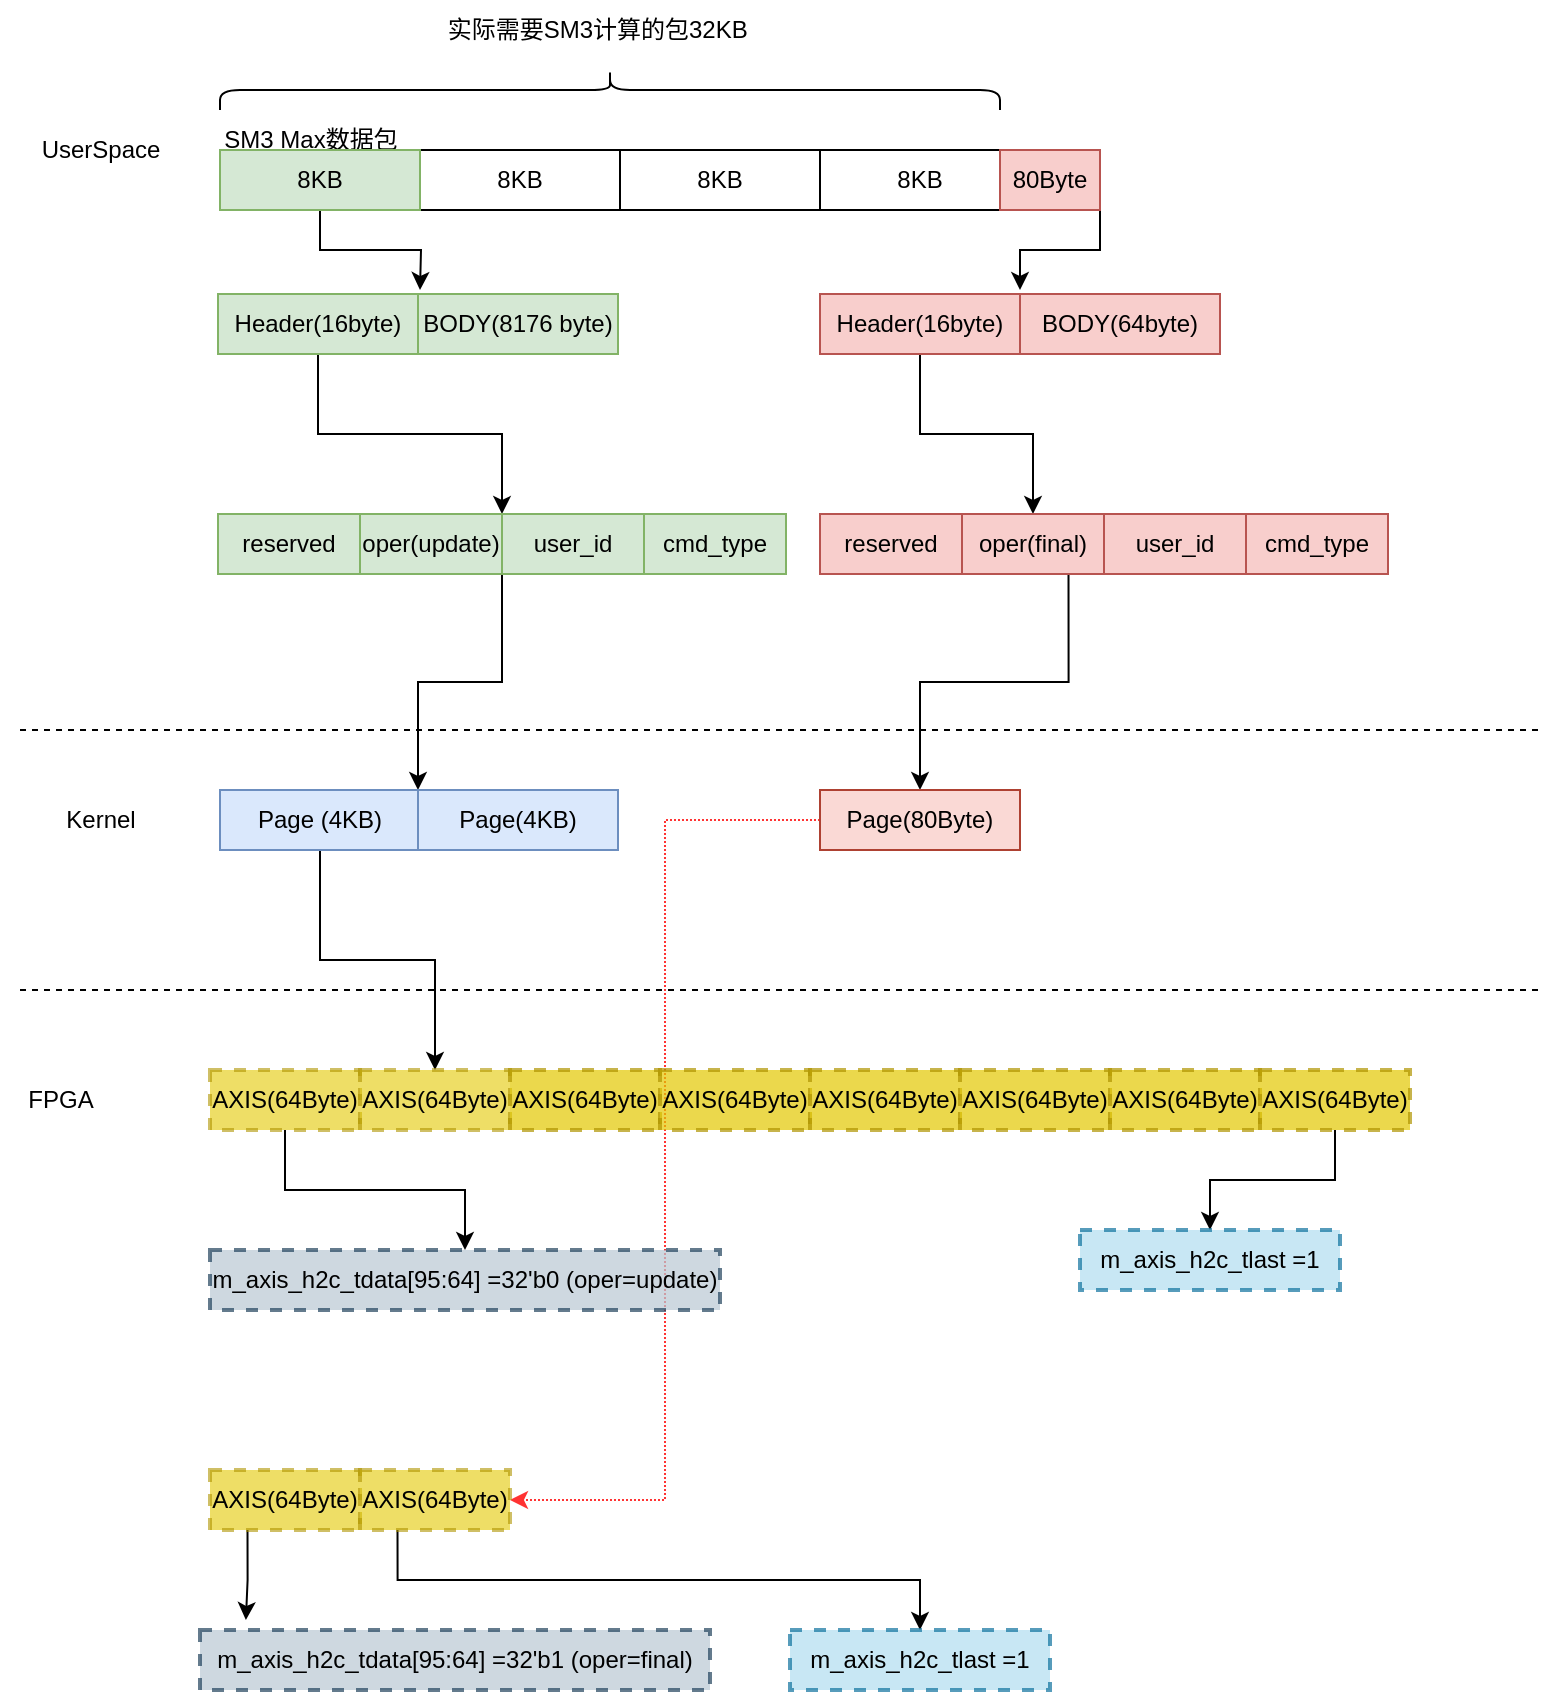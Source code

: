 <mxfile version="20.0.4" type="github">
  <diagram id="JDbjzZjRQLVRVQ9Avx7f" name="Page-1">
    <mxGraphModel dx="1422" dy="762" grid="1" gridSize="10" guides="1" tooltips="1" connect="1" arrows="1" fold="1" page="1" pageScale="1" pageWidth="827" pageHeight="1169" math="0" shadow="0">
      <root>
        <mxCell id="0" />
        <mxCell id="1" parent="0" />
        <mxCell id="zyb1vxMaMhKt3eVz_rQT-1" value="8KB" style="rounded=0;whiteSpace=wrap;html=1;fillColor=#d5e8d4;strokeColor=#82b366;" vertex="1" parent="1">
          <mxGeometry x="140" y="150" width="100" height="30" as="geometry" />
        </mxCell>
        <mxCell id="zyb1vxMaMhKt3eVz_rQT-2" value="8KB" style="rounded=0;whiteSpace=wrap;html=1;" vertex="1" parent="1">
          <mxGeometry x="240" y="150" width="100" height="30" as="geometry" />
        </mxCell>
        <mxCell id="zyb1vxMaMhKt3eVz_rQT-3" value="8KB" style="rounded=0;whiteSpace=wrap;html=1;" vertex="1" parent="1">
          <mxGeometry x="340" y="150" width="100" height="30" as="geometry" />
        </mxCell>
        <mxCell id="zyb1vxMaMhKt3eVz_rQT-31" value="" style="edgeStyle=orthogonalEdgeStyle;rounded=0;orthogonalLoop=1;jettySize=auto;html=1;" edge="1" parent="1" source="zyb1vxMaMhKt3eVz_rQT-4">
          <mxGeometry relative="1" as="geometry">
            <mxPoint x="540" y="220" as="targetPoint" />
            <Array as="points">
              <mxPoint x="580" y="165" />
              <mxPoint x="580" y="200" />
              <mxPoint x="540" y="200" />
            </Array>
          </mxGeometry>
        </mxCell>
        <mxCell id="zyb1vxMaMhKt3eVz_rQT-4" value="8KB" style="rounded=0;whiteSpace=wrap;html=1;" vertex="1" parent="1">
          <mxGeometry x="440" y="150" width="100" height="30" as="geometry" />
        </mxCell>
        <mxCell id="zyb1vxMaMhKt3eVz_rQT-5" value="" style="shape=curlyBracket;whiteSpace=wrap;html=1;rounded=1;rotation=90;" vertex="1" parent="1">
          <mxGeometry x="325" y="-75" width="20" height="390" as="geometry" />
        </mxCell>
        <mxCell id="zyb1vxMaMhKt3eVz_rQT-6" value="实际需要SM3计算的包32KB&amp;nbsp;" style="text;html=1;align=center;verticalAlign=middle;resizable=0;points=[];autosize=1;strokeColor=none;fillColor=none;" vertex="1" parent="1">
          <mxGeometry x="240" y="75" width="180" height="30" as="geometry" />
        </mxCell>
        <mxCell id="zyb1vxMaMhKt3eVz_rQT-8" value="SM3 Max数据包" style="text;html=1;align=center;verticalAlign=middle;resizable=0;points=[];autosize=1;strokeColor=none;fillColor=none;" vertex="1" parent="1">
          <mxGeometry x="130" y="130" width="110" height="30" as="geometry" />
        </mxCell>
        <mxCell id="zyb1vxMaMhKt3eVz_rQT-10" value="UserSpace" style="text;html=1;align=center;verticalAlign=middle;resizable=0;points=[];autosize=1;strokeColor=none;fillColor=none;" vertex="1" parent="1">
          <mxGeometry x="40" y="135" width="80" height="30" as="geometry" />
        </mxCell>
        <mxCell id="zyb1vxMaMhKt3eVz_rQT-11" value="" style="endArrow=none;dashed=1;html=1;rounded=0;" edge="1" parent="1">
          <mxGeometry width="50" height="50" relative="1" as="geometry">
            <mxPoint x="40" y="440" as="sourcePoint" />
            <mxPoint x="800" y="440" as="targetPoint" />
          </mxGeometry>
        </mxCell>
        <mxCell id="zyb1vxMaMhKt3eVz_rQT-16" style="edgeStyle=orthogonalEdgeStyle;rounded=0;orthogonalLoop=1;jettySize=auto;html=1;exitX=0.5;exitY=1;exitDx=0;exitDy=0;" edge="1" parent="1" source="zyb1vxMaMhKt3eVz_rQT-13">
          <mxGeometry relative="1" as="geometry">
            <mxPoint x="240" y="220" as="targetPoint" />
          </mxGeometry>
        </mxCell>
        <mxCell id="zyb1vxMaMhKt3eVz_rQT-13" value="8KB" style="rounded=0;whiteSpace=wrap;html=1;fillColor=#d5e8d4;strokeColor=#82b366;" vertex="1" parent="1">
          <mxGeometry x="140" y="150" width="100" height="30" as="geometry" />
        </mxCell>
        <mxCell id="zyb1vxMaMhKt3eVz_rQT-24" style="edgeStyle=orthogonalEdgeStyle;rounded=0;orthogonalLoop=1;jettySize=auto;html=1;exitX=0.5;exitY=1;exitDx=0;exitDy=0;entryX=1;entryY=0;entryDx=0;entryDy=0;" edge="1" parent="1" source="zyb1vxMaMhKt3eVz_rQT-14" target="zyb1vxMaMhKt3eVz_rQT-21">
          <mxGeometry relative="1" as="geometry" />
        </mxCell>
        <mxCell id="zyb1vxMaMhKt3eVz_rQT-14" value="Header(16byte)" style="rounded=0;whiteSpace=wrap;html=1;fillColor=#d5e8d4;strokeColor=#82b366;" vertex="1" parent="1">
          <mxGeometry x="139" y="222" width="100" height="30" as="geometry" />
        </mxCell>
        <mxCell id="zyb1vxMaMhKt3eVz_rQT-15" value="BODY(8176 byte)" style="rounded=0;whiteSpace=wrap;html=1;fillColor=#d5e8d4;strokeColor=#82b366;" vertex="1" parent="1">
          <mxGeometry x="239" y="222" width="100" height="30" as="geometry" />
        </mxCell>
        <mxCell id="zyb1vxMaMhKt3eVz_rQT-17" value="reserved" style="rounded=0;whiteSpace=wrap;html=1;fillColor=#d5e8d4;strokeColor=#82b366;" vertex="1" parent="1">
          <mxGeometry x="139" y="332" width="71" height="30" as="geometry" />
        </mxCell>
        <mxCell id="zyb1vxMaMhKt3eVz_rQT-21" value="oper(update)" style="rounded=0;whiteSpace=wrap;html=1;fillColor=#d5e8d4;strokeColor=#82b366;" vertex="1" parent="1">
          <mxGeometry x="210" y="332" width="71" height="30" as="geometry" />
        </mxCell>
        <mxCell id="zyb1vxMaMhKt3eVz_rQT-36" style="edgeStyle=orthogonalEdgeStyle;rounded=0;orthogonalLoop=1;jettySize=auto;html=1;exitX=0;exitY=1;exitDx=0;exitDy=0;entryX=0;entryY=0;entryDx=0;entryDy=0;" edge="1" parent="1" source="zyb1vxMaMhKt3eVz_rQT-22" target="zyb1vxMaMhKt3eVz_rQT-35">
          <mxGeometry relative="1" as="geometry" />
        </mxCell>
        <mxCell id="zyb1vxMaMhKt3eVz_rQT-22" value="user_id" style="rounded=0;whiteSpace=wrap;html=1;fillColor=#d5e8d4;strokeColor=#82b366;" vertex="1" parent="1">
          <mxGeometry x="281" y="332" width="71" height="30" as="geometry" />
        </mxCell>
        <mxCell id="zyb1vxMaMhKt3eVz_rQT-23" value="cmd_type" style="rounded=0;whiteSpace=wrap;html=1;fillColor=#d5e8d4;strokeColor=#82b366;" vertex="1" parent="1">
          <mxGeometry x="352" y="332" width="71" height="30" as="geometry" />
        </mxCell>
        <mxCell id="zyb1vxMaMhKt3eVz_rQT-32" value="" style="edgeStyle=orthogonalEdgeStyle;rounded=0;orthogonalLoop=1;jettySize=auto;html=1;" edge="1" parent="1" source="zyb1vxMaMhKt3eVz_rQT-25" target="zyb1vxMaMhKt3eVz_rQT-28">
          <mxGeometry relative="1" as="geometry" />
        </mxCell>
        <mxCell id="zyb1vxMaMhKt3eVz_rQT-25" value="Header(16byte)" style="rounded=0;whiteSpace=wrap;html=1;fillColor=#f8cecc;strokeColor=#b85450;" vertex="1" parent="1">
          <mxGeometry x="440" y="222" width="100" height="30" as="geometry" />
        </mxCell>
        <mxCell id="zyb1vxMaMhKt3eVz_rQT-26" value="BODY(64byte)" style="rounded=0;whiteSpace=wrap;html=1;fillColor=#f8cecc;strokeColor=#b85450;" vertex="1" parent="1">
          <mxGeometry x="540" y="222" width="100" height="30" as="geometry" />
        </mxCell>
        <mxCell id="zyb1vxMaMhKt3eVz_rQT-27" value="reserved" style="rounded=0;whiteSpace=wrap;html=1;fillColor=#f8cecc;strokeColor=#b85450;" vertex="1" parent="1">
          <mxGeometry x="440" y="332" width="71" height="30" as="geometry" />
        </mxCell>
        <mxCell id="zyb1vxMaMhKt3eVz_rQT-39" style="edgeStyle=orthogonalEdgeStyle;rounded=0;orthogonalLoop=1;jettySize=auto;html=1;exitX=0.75;exitY=1;exitDx=0;exitDy=0;entryX=0.5;entryY=0;entryDx=0;entryDy=0;" edge="1" parent="1" source="zyb1vxMaMhKt3eVz_rQT-28" target="zyb1vxMaMhKt3eVz_rQT-38">
          <mxGeometry relative="1" as="geometry" />
        </mxCell>
        <mxCell id="zyb1vxMaMhKt3eVz_rQT-28" value="oper(final)" style="rounded=0;whiteSpace=wrap;html=1;fillColor=#f8cecc;strokeColor=#b85450;" vertex="1" parent="1">
          <mxGeometry x="511" y="332" width="71" height="30" as="geometry" />
        </mxCell>
        <mxCell id="zyb1vxMaMhKt3eVz_rQT-29" value="user_id" style="rounded=0;whiteSpace=wrap;html=1;fillColor=#f8cecc;strokeColor=#b85450;" vertex="1" parent="1">
          <mxGeometry x="582" y="332" width="71" height="30" as="geometry" />
        </mxCell>
        <mxCell id="zyb1vxMaMhKt3eVz_rQT-30" value="cmd_type" style="rounded=0;whiteSpace=wrap;html=1;fillColor=#f8cecc;strokeColor=#b85450;" vertex="1" parent="1">
          <mxGeometry x="653" y="332" width="71" height="30" as="geometry" />
        </mxCell>
        <mxCell id="zyb1vxMaMhKt3eVz_rQT-33" value="Kernel" style="text;html=1;align=center;verticalAlign=middle;resizable=0;points=[];autosize=1;strokeColor=none;fillColor=none;" vertex="1" parent="1">
          <mxGeometry x="50" y="470" width="60" height="30" as="geometry" />
        </mxCell>
        <mxCell id="zyb1vxMaMhKt3eVz_rQT-61" value="" style="edgeStyle=orthogonalEdgeStyle;rounded=0;orthogonalLoop=1;jettySize=auto;html=1;" edge="1" parent="1" source="zyb1vxMaMhKt3eVz_rQT-34" target="zyb1vxMaMhKt3eVz_rQT-46">
          <mxGeometry relative="1" as="geometry" />
        </mxCell>
        <mxCell id="zyb1vxMaMhKt3eVz_rQT-34" value="Page (4KB)" style="rounded=0;whiteSpace=wrap;html=1;fillColor=#dae8fc;strokeColor=#6c8ebf;" vertex="1" parent="1">
          <mxGeometry x="140" y="470" width="100" height="30" as="geometry" />
        </mxCell>
        <mxCell id="zyb1vxMaMhKt3eVz_rQT-35" value="Page(4KB)" style="rounded=0;whiteSpace=wrap;html=1;fillColor=#dae8fc;strokeColor=#6c8ebf;" vertex="1" parent="1">
          <mxGeometry x="239" y="470" width="100" height="30" as="geometry" />
        </mxCell>
        <mxCell id="zyb1vxMaMhKt3eVz_rQT-37" value="80Byte" style="rounded=0;whiteSpace=wrap;html=1;fillColor=#f8cecc;strokeColor=#b85450;" vertex="1" parent="1">
          <mxGeometry x="530" y="150" width="50" height="30" as="geometry" />
        </mxCell>
        <mxCell id="zyb1vxMaMhKt3eVz_rQT-64" style="edgeStyle=orthogonalEdgeStyle;rounded=0;orthogonalLoop=1;jettySize=auto;html=1;entryX=1;entryY=0.5;entryDx=0;entryDy=0;dashed=1;dashPattern=1 1;strokeColor=#FF3333;" edge="1" parent="1" source="zyb1vxMaMhKt3eVz_rQT-38" target="zyb1vxMaMhKt3eVz_rQT-63">
          <mxGeometry relative="1" as="geometry" />
        </mxCell>
        <mxCell id="zyb1vxMaMhKt3eVz_rQT-38" value="Page(80Byte)" style="rounded=0;whiteSpace=wrap;html=1;fillColor=#fad9d5;strokeColor=#ae4132;" vertex="1" parent="1">
          <mxGeometry x="440" y="470" width="100" height="30" as="geometry" />
        </mxCell>
        <mxCell id="zyb1vxMaMhKt3eVz_rQT-40" value="" style="endArrow=none;dashed=1;html=1;rounded=0;" edge="1" parent="1">
          <mxGeometry width="50" height="50" relative="1" as="geometry">
            <mxPoint x="40" y="570" as="sourcePoint" />
            <mxPoint x="800" y="570" as="targetPoint" />
          </mxGeometry>
        </mxCell>
        <mxCell id="zyb1vxMaMhKt3eVz_rQT-41" value="FPGA" style="text;html=1;align=center;verticalAlign=middle;resizable=0;points=[];autosize=1;strokeColor=none;fillColor=none;" vertex="1" parent="1">
          <mxGeometry x="30" y="610" width="60" height="30" as="geometry" />
        </mxCell>
        <mxCell id="zyb1vxMaMhKt3eVz_rQT-60" value="" style="edgeStyle=orthogonalEdgeStyle;rounded=0;orthogonalLoop=1;jettySize=auto;html=1;" edge="1" parent="1" source="zyb1vxMaMhKt3eVz_rQT-42" target="zyb1vxMaMhKt3eVz_rQT-59">
          <mxGeometry relative="1" as="geometry" />
        </mxCell>
        <mxCell id="zyb1vxMaMhKt3eVz_rQT-42" value="AXIS(64Byte)" style="rounded=0;whiteSpace=wrap;html=1;fillColor=#e3c800;strokeColor=#B09500;fontColor=#000000;dashed=1;strokeWidth=2;opacity=60;" vertex="1" parent="1">
          <mxGeometry x="135" y="610" width="75" height="30" as="geometry" />
        </mxCell>
        <mxCell id="zyb1vxMaMhKt3eVz_rQT-46" value="AXIS(64Byte)" style="rounded=0;whiteSpace=wrap;html=1;fillColor=#e3c800;strokeColor=#B09500;fontColor=#000000;dashed=1;strokeWidth=2;opacity=60;" vertex="1" parent="1">
          <mxGeometry x="210" y="610" width="75" height="30" as="geometry" />
        </mxCell>
        <mxCell id="zyb1vxMaMhKt3eVz_rQT-47" value="AXIS(64Byte)" style="rounded=0;whiteSpace=wrap;html=1;fillColor=#e3c800;strokeColor=#B09500;fontColor=#000000;dashed=1;strokeWidth=2;opacity=70;" vertex="1" parent="1">
          <mxGeometry x="285" y="610" width="75" height="30" as="geometry" />
        </mxCell>
        <mxCell id="zyb1vxMaMhKt3eVz_rQT-48" value="AXIS(64Byte)" style="rounded=0;whiteSpace=wrap;html=1;fillColor=#e3c800;strokeColor=#B09500;fontColor=#000000;dashed=1;strokeWidth=2;opacity=70;" vertex="1" parent="1">
          <mxGeometry x="360" y="610" width="75" height="30" as="geometry" />
        </mxCell>
        <mxCell id="zyb1vxMaMhKt3eVz_rQT-53" value="AXIS(64Byte)" style="rounded=0;whiteSpace=wrap;html=1;fillColor=#e3c800;strokeColor=#B09500;fontColor=#000000;dashed=1;strokeWidth=2;opacity=70;" vertex="1" parent="1">
          <mxGeometry x="435" y="610" width="75" height="30" as="geometry" />
        </mxCell>
        <mxCell id="zyb1vxMaMhKt3eVz_rQT-54" value="AXIS(64Byte)" style="rounded=0;whiteSpace=wrap;html=1;fillColor=#e3c800;strokeColor=#B09500;fontColor=#000000;dashed=1;strokeWidth=2;opacity=70;" vertex="1" parent="1">
          <mxGeometry x="510" y="610" width="75" height="30" as="geometry" />
        </mxCell>
        <mxCell id="zyb1vxMaMhKt3eVz_rQT-55" value="AXIS(64Byte)" style="rounded=0;whiteSpace=wrap;html=1;fillColor=#e3c800;strokeColor=#B09500;fontColor=#000000;dashed=1;strokeWidth=2;opacity=70;" vertex="1" parent="1">
          <mxGeometry x="585" y="610" width="75" height="30" as="geometry" />
        </mxCell>
        <mxCell id="zyb1vxMaMhKt3eVz_rQT-58" value="" style="edgeStyle=orthogonalEdgeStyle;rounded=0;orthogonalLoop=1;jettySize=auto;html=1;" edge="1" parent="1" source="zyb1vxMaMhKt3eVz_rQT-56" target="zyb1vxMaMhKt3eVz_rQT-57">
          <mxGeometry relative="1" as="geometry" />
        </mxCell>
        <mxCell id="zyb1vxMaMhKt3eVz_rQT-56" value="AXIS(64Byte)" style="rounded=0;whiteSpace=wrap;html=1;fillColor=#e3c800;strokeColor=#B09500;fontColor=#000000;dashed=1;strokeWidth=2;opacity=70;" vertex="1" parent="1">
          <mxGeometry x="660" y="610" width="75" height="30" as="geometry" />
        </mxCell>
        <mxCell id="zyb1vxMaMhKt3eVz_rQT-57" value="m_axis_h2c_tlast =1" style="rounded=0;whiteSpace=wrap;html=1;dashed=1;strokeWidth=2;opacity=70;fillColor=#b1ddf0;strokeColor=#10739e;" vertex="1" parent="1">
          <mxGeometry x="570" y="690" width="130" height="30" as="geometry" />
        </mxCell>
        <mxCell id="zyb1vxMaMhKt3eVz_rQT-59" value="m_axis_h2c_tdata[95:64] =32&#39;b0 (oper=update)" style="rounded=0;whiteSpace=wrap;html=1;dashed=1;strokeWidth=2;opacity=70;fillColor=#bac8d3;strokeColor=#23445d;" vertex="1" parent="1">
          <mxGeometry x="135" y="700" width="255" height="30" as="geometry" />
        </mxCell>
        <mxCell id="zyb1vxMaMhKt3eVz_rQT-71" style="edgeStyle=orthogonalEdgeStyle;rounded=0;orthogonalLoop=1;jettySize=auto;html=1;exitX=0.25;exitY=1;exitDx=0;exitDy=0;entryX=0.09;entryY=-0.167;entryDx=0;entryDy=0;entryPerimeter=0;" edge="1" parent="1" source="zyb1vxMaMhKt3eVz_rQT-62" target="zyb1vxMaMhKt3eVz_rQT-65">
          <mxGeometry relative="1" as="geometry" />
        </mxCell>
        <mxCell id="zyb1vxMaMhKt3eVz_rQT-62" value="AXIS(64Byte)" style="rounded=0;whiteSpace=wrap;html=1;fillColor=#e3c800;strokeColor=#B09500;fontColor=#000000;dashed=1;strokeWidth=2;opacity=60;" vertex="1" parent="1">
          <mxGeometry x="135" y="810" width="75" height="30" as="geometry" />
        </mxCell>
        <mxCell id="zyb1vxMaMhKt3eVz_rQT-69" style="edgeStyle=orthogonalEdgeStyle;rounded=0;orthogonalLoop=1;jettySize=auto;html=1;exitX=0.25;exitY=1;exitDx=0;exitDy=0;" edge="1" parent="1" source="zyb1vxMaMhKt3eVz_rQT-63" target="zyb1vxMaMhKt3eVz_rQT-67">
          <mxGeometry relative="1" as="geometry" />
        </mxCell>
        <mxCell id="zyb1vxMaMhKt3eVz_rQT-63" value="AXIS(64Byte)" style="rounded=0;whiteSpace=wrap;html=1;fillColor=#e3c800;strokeColor=#B09500;fontColor=#000000;dashed=1;strokeWidth=2;opacity=60;" vertex="1" parent="1">
          <mxGeometry x="210" y="810" width="75" height="30" as="geometry" />
        </mxCell>
        <mxCell id="zyb1vxMaMhKt3eVz_rQT-65" value="m_axis_h2c_tdata[95:64] =32&#39;b1 (oper=final)" style="rounded=0;whiteSpace=wrap;html=1;dashed=1;strokeWidth=2;opacity=70;fillColor=#bac8d3;strokeColor=#23445d;" vertex="1" parent="1">
          <mxGeometry x="130" y="890" width="255" height="30" as="geometry" />
        </mxCell>
        <mxCell id="zyb1vxMaMhKt3eVz_rQT-67" value="m_axis_h2c_tlast =1" style="rounded=0;whiteSpace=wrap;html=1;dashed=1;strokeWidth=2;opacity=70;fillColor=#b1ddf0;strokeColor=#10739e;" vertex="1" parent="1">
          <mxGeometry x="425" y="890" width="130" height="30" as="geometry" />
        </mxCell>
      </root>
    </mxGraphModel>
  </diagram>
</mxfile>
